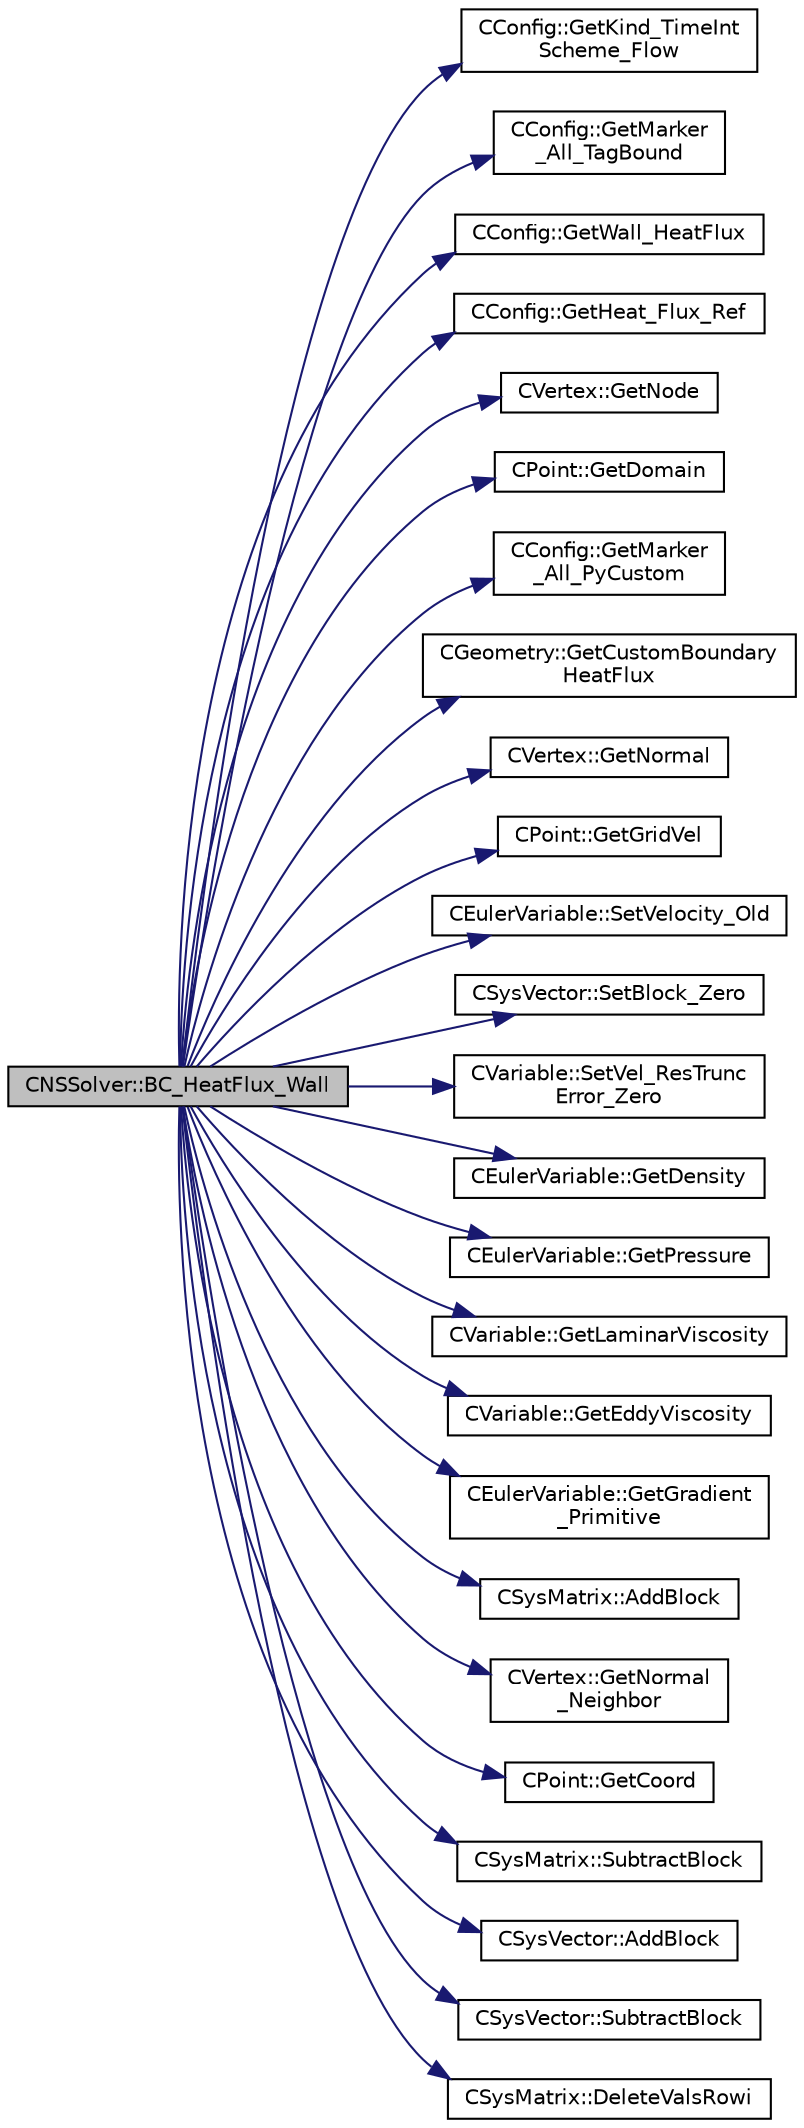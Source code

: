 digraph "CNSSolver::BC_HeatFlux_Wall"
{
  edge [fontname="Helvetica",fontsize="10",labelfontname="Helvetica",labelfontsize="10"];
  node [fontname="Helvetica",fontsize="10",shape=record];
  rankdir="LR";
  Node347 [label="CNSSolver::BC_HeatFlux_Wall",height=0.2,width=0.4,color="black", fillcolor="grey75", style="filled", fontcolor="black"];
  Node347 -> Node348 [color="midnightblue",fontsize="10",style="solid",fontname="Helvetica"];
  Node348 [label="CConfig::GetKind_TimeInt\lScheme_Flow",height=0.2,width=0.4,color="black", fillcolor="white", style="filled",URL="$class_c_config.html#a20e5fd7b43cfd2bf2bcf5137f12bc635",tooltip="Get the kind of integration scheme (explicit or implicit) for the flow equations. ..."];
  Node347 -> Node349 [color="midnightblue",fontsize="10",style="solid",fontname="Helvetica"];
  Node349 [label="CConfig::GetMarker\l_All_TagBound",height=0.2,width=0.4,color="black", fillcolor="white", style="filled",URL="$class_c_config.html#a967e969a3beb24bb6e57d7036af003be",tooltip="Get the index of the surface defined in the geometry file. "];
  Node347 -> Node350 [color="midnightblue",fontsize="10",style="solid",fontname="Helvetica"];
  Node350 [label="CConfig::GetWall_HeatFlux",height=0.2,width=0.4,color="black", fillcolor="white", style="filled",URL="$class_c_config.html#a13a89ffbaf099f490fb7080163879e55",tooltip="Get the wall heat flux on a constant heat flux boundary. "];
  Node347 -> Node351 [color="midnightblue",fontsize="10",style="solid",fontname="Helvetica"];
  Node351 [label="CConfig::GetHeat_Flux_Ref",height=0.2,width=0.4,color="black", fillcolor="white", style="filled",URL="$class_c_config.html#ab15b7c9cc25b9bbb52b08dbbf319f26e",tooltip="Get the reference value for the heat flux. "];
  Node347 -> Node352 [color="midnightblue",fontsize="10",style="solid",fontname="Helvetica"];
  Node352 [label="CVertex::GetNode",height=0.2,width=0.4,color="black", fillcolor="white", style="filled",URL="$class_c_vertex.html#a95c513bf927464157ed96b6c79779a1f",tooltip="Get the node of the vertex. "];
  Node347 -> Node353 [color="midnightblue",fontsize="10",style="solid",fontname="Helvetica"];
  Node353 [label="CPoint::GetDomain",height=0.2,width=0.4,color="black", fillcolor="white", style="filled",URL="$class_c_point.html#a1d7e22a60d4cfef356af1cba2bab3e55",tooltip="For parallel computation, its indicates if a point must be computed or not. "];
  Node347 -> Node354 [color="midnightblue",fontsize="10",style="solid",fontname="Helvetica"];
  Node354 [label="CConfig::GetMarker\l_All_PyCustom",height=0.2,width=0.4,color="black", fillcolor="white", style="filled",URL="$class_c_config.html#a5c4f3fe48fe141bcea832b12fa7f7588",tooltip="Get the Python customization for a marker val_marker. "];
  Node347 -> Node355 [color="midnightblue",fontsize="10",style="solid",fontname="Helvetica"];
  Node355 [label="CGeometry::GetCustomBoundary\lHeatFlux",height=0.2,width=0.4,color="black", fillcolor="white", style="filled",URL="$class_c_geometry.html#a87cf01da68721d3585d743d49b4136bc",tooltip="Get the value of the customized normal heat flux at a specified vertex on a specified marker..."];
  Node347 -> Node356 [color="midnightblue",fontsize="10",style="solid",fontname="Helvetica"];
  Node356 [label="CVertex::GetNormal",height=0.2,width=0.4,color="black", fillcolor="white", style="filled",URL="$class_c_vertex.html#a0d289163c6f3384822fcb9ae86fc1c39",tooltip="Copy the the normal vector of a face. "];
  Node347 -> Node357 [color="midnightblue",fontsize="10",style="solid",fontname="Helvetica"];
  Node357 [label="CPoint::GetGridVel",height=0.2,width=0.4,color="black", fillcolor="white", style="filled",URL="$class_c_point.html#a62ec636f4a05ac578b582a053e8553f9",tooltip="Get the value of the grid velocity at the point. "];
  Node347 -> Node358 [color="midnightblue",fontsize="10",style="solid",fontname="Helvetica"];
  Node358 [label="CEulerVariable::SetVelocity_Old",height=0.2,width=0.4,color="black", fillcolor="white", style="filled",URL="$class_c_euler_variable.html#a0f77002ed06288a1f74d26a7590cff5f",tooltip="Set the velocity vector from the old solution. "];
  Node347 -> Node359 [color="midnightblue",fontsize="10",style="solid",fontname="Helvetica"];
  Node359 [label="CSysVector::SetBlock_Zero",height=0.2,width=0.4,color="black", fillcolor="white", style="filled",URL="$class_c_sys_vector.html#a9dedcec16bd6d95575de5b99e7a07e78",tooltip="Set the residual to zero. "];
  Node347 -> Node360 [color="midnightblue",fontsize="10",style="solid",fontname="Helvetica"];
  Node360 [label="CVariable::SetVel_ResTrunc\lError_Zero",height=0.2,width=0.4,color="black", fillcolor="white", style="filled",URL="$class_c_variable.html#a92862deec361a5684a566713972c359f",tooltip="Set the velocity of the truncation error to zero. "];
  Node347 -> Node361 [color="midnightblue",fontsize="10",style="solid",fontname="Helvetica"];
  Node361 [label="CEulerVariable::GetDensity",height=0.2,width=0.4,color="black", fillcolor="white", style="filled",URL="$class_c_euler_variable.html#ab8ef32400854040ecb883825f907bed3",tooltip="Get the density of the flow. "];
  Node347 -> Node362 [color="midnightblue",fontsize="10",style="solid",fontname="Helvetica"];
  Node362 [label="CEulerVariable::GetPressure",height=0.2,width=0.4,color="black", fillcolor="white", style="filled",URL="$class_c_euler_variable.html#a5e1ee3cd1062365d7da17ee3ee49537e",tooltip="Get the flow pressure. "];
  Node347 -> Node363 [color="midnightblue",fontsize="10",style="solid",fontname="Helvetica"];
  Node363 [label="CVariable::GetLaminarViscosity",height=0.2,width=0.4,color="black", fillcolor="white", style="filled",URL="$class_c_variable.html#a0acbe55ca86de2c0205ae921193e9e95",tooltip="A virtual member. "];
  Node347 -> Node364 [color="midnightblue",fontsize="10",style="solid",fontname="Helvetica"];
  Node364 [label="CVariable::GetEddyViscosity",height=0.2,width=0.4,color="black", fillcolor="white", style="filled",URL="$class_c_variable.html#adae2e4228e113624b7ab1f9ab1a493c6",tooltip="A virtual member. "];
  Node347 -> Node365 [color="midnightblue",fontsize="10",style="solid",fontname="Helvetica"];
  Node365 [label="CEulerVariable::GetGradient\l_Primitive",height=0.2,width=0.4,color="black", fillcolor="white", style="filled",URL="$class_c_euler_variable.html#aa39d2190dcc9d3da62123afae3ea6e36",tooltip="Get the value of the primitive variables gradient. "];
  Node347 -> Node366 [color="midnightblue",fontsize="10",style="solid",fontname="Helvetica"];
  Node366 [label="CSysMatrix::AddBlock",height=0.2,width=0.4,color="black", fillcolor="white", style="filled",URL="$class_c_sys_matrix.html#a85def3109e5aa5307268ca830a8f6522",tooltip="Adds the specified block to the sparse matrix. "];
  Node347 -> Node367 [color="midnightblue",fontsize="10",style="solid",fontname="Helvetica"];
  Node367 [label="CVertex::GetNormal\l_Neighbor",height=0.2,width=0.4,color="black", fillcolor="white", style="filled",URL="$class_c_vertex.html#a8d2bce3a6ee62007179e688dc2b9b182",tooltip="Get the value of the closest neighbor. "];
  Node347 -> Node368 [color="midnightblue",fontsize="10",style="solid",fontname="Helvetica"];
  Node368 [label="CPoint::GetCoord",height=0.2,width=0.4,color="black", fillcolor="white", style="filled",URL="$class_c_point.html#a95fe081d22e96e190cb3edcbf0d6525f",tooltip="Get the coordinates dor the control volume. "];
  Node347 -> Node369 [color="midnightblue",fontsize="10",style="solid",fontname="Helvetica"];
  Node369 [label="CSysMatrix::SubtractBlock",height=0.2,width=0.4,color="black", fillcolor="white", style="filled",URL="$class_c_sys_matrix.html#af913d33707e948c30fff5a62773ef5c6",tooltip="Subtracts the specified block to the sparse matrix. "];
  Node347 -> Node370 [color="midnightblue",fontsize="10",style="solid",fontname="Helvetica"];
  Node370 [label="CSysVector::AddBlock",height=0.2,width=0.4,color="black", fillcolor="white", style="filled",URL="$class_c_sys_vector.html#acd4c36df2ea0b7ad473944cff9bf5d72",tooltip="Add val_residual to the residual. "];
  Node347 -> Node371 [color="midnightblue",fontsize="10",style="solid",fontname="Helvetica"];
  Node371 [label="CSysVector::SubtractBlock",height=0.2,width=0.4,color="black", fillcolor="white", style="filled",URL="$class_c_sys_vector.html#a732b302ca148d38b442bfe7e096a81be",tooltip="Subtract val_residual to the residual. "];
  Node347 -> Node372 [color="midnightblue",fontsize="10",style="solid",fontname="Helvetica"];
  Node372 [label="CSysMatrix::DeleteValsRowi",height=0.2,width=0.4,color="black", fillcolor="white", style="filled",URL="$class_c_sys_matrix.html#a9473b0224c9b9a2749571db0bbd22a70",tooltip="Deletes the values of the row i of the sparse matrix. "];
}

